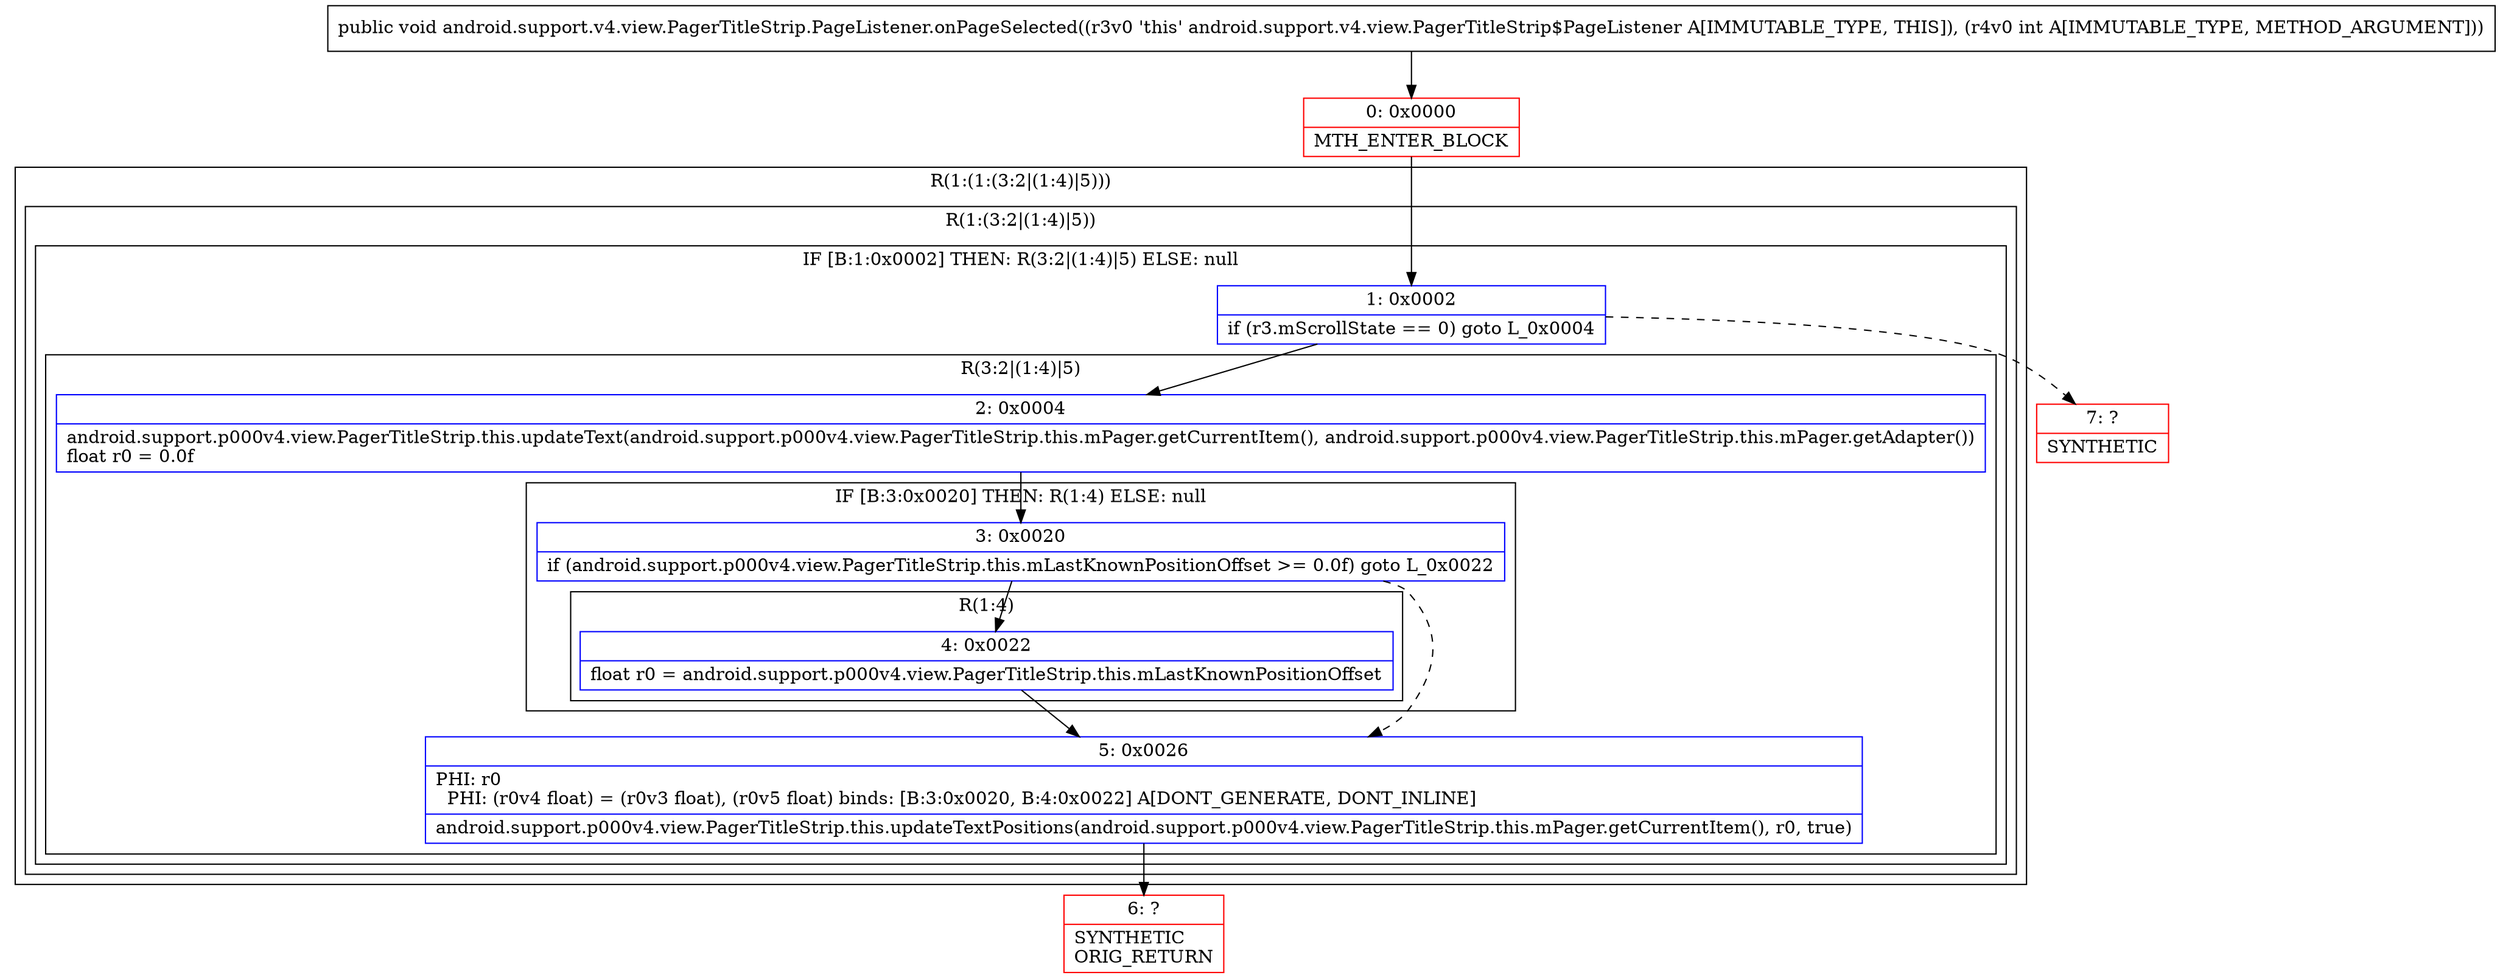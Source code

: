 digraph "CFG forandroid.support.v4.view.PagerTitleStrip.PageListener.onPageSelected(I)V" {
subgraph cluster_Region_183292942 {
label = "R(1:(1:(3:2|(1:4)|5)))";
node [shape=record,color=blue];
subgraph cluster_Region_196908612 {
label = "R(1:(3:2|(1:4)|5))";
node [shape=record,color=blue];
subgraph cluster_IfRegion_2020623388 {
label = "IF [B:1:0x0002] THEN: R(3:2|(1:4)|5) ELSE: null";
node [shape=record,color=blue];
Node_1 [shape=record,label="{1\:\ 0x0002|if (r3.mScrollState == 0) goto L_0x0004\l}"];
subgraph cluster_Region_224353980 {
label = "R(3:2|(1:4)|5)";
node [shape=record,color=blue];
Node_2 [shape=record,label="{2\:\ 0x0004|android.support.p000v4.view.PagerTitleStrip.this.updateText(android.support.p000v4.view.PagerTitleStrip.this.mPager.getCurrentItem(), android.support.p000v4.view.PagerTitleStrip.this.mPager.getAdapter())\lfloat r0 = 0.0f\l}"];
subgraph cluster_IfRegion_1803071671 {
label = "IF [B:3:0x0020] THEN: R(1:4) ELSE: null";
node [shape=record,color=blue];
Node_3 [shape=record,label="{3\:\ 0x0020|if (android.support.p000v4.view.PagerTitleStrip.this.mLastKnownPositionOffset \>= 0.0f) goto L_0x0022\l}"];
subgraph cluster_Region_1863542266 {
label = "R(1:4)";
node [shape=record,color=blue];
Node_4 [shape=record,label="{4\:\ 0x0022|float r0 = android.support.p000v4.view.PagerTitleStrip.this.mLastKnownPositionOffset\l}"];
}
}
Node_5 [shape=record,label="{5\:\ 0x0026|PHI: r0 \l  PHI: (r0v4 float) = (r0v3 float), (r0v5 float) binds: [B:3:0x0020, B:4:0x0022] A[DONT_GENERATE, DONT_INLINE]\l|android.support.p000v4.view.PagerTitleStrip.this.updateTextPositions(android.support.p000v4.view.PagerTitleStrip.this.mPager.getCurrentItem(), r0, true)\l}"];
}
}
}
}
Node_0 [shape=record,color=red,label="{0\:\ 0x0000|MTH_ENTER_BLOCK\l}"];
Node_6 [shape=record,color=red,label="{6\:\ ?|SYNTHETIC\lORIG_RETURN\l}"];
Node_7 [shape=record,color=red,label="{7\:\ ?|SYNTHETIC\l}"];
MethodNode[shape=record,label="{public void android.support.v4.view.PagerTitleStrip.PageListener.onPageSelected((r3v0 'this' android.support.v4.view.PagerTitleStrip$PageListener A[IMMUTABLE_TYPE, THIS]), (r4v0 int A[IMMUTABLE_TYPE, METHOD_ARGUMENT])) }"];
MethodNode -> Node_0;
Node_1 -> Node_2;
Node_1 -> Node_7[style=dashed];
Node_2 -> Node_3;
Node_3 -> Node_4;
Node_3 -> Node_5[style=dashed];
Node_4 -> Node_5;
Node_5 -> Node_6;
Node_0 -> Node_1;
}

